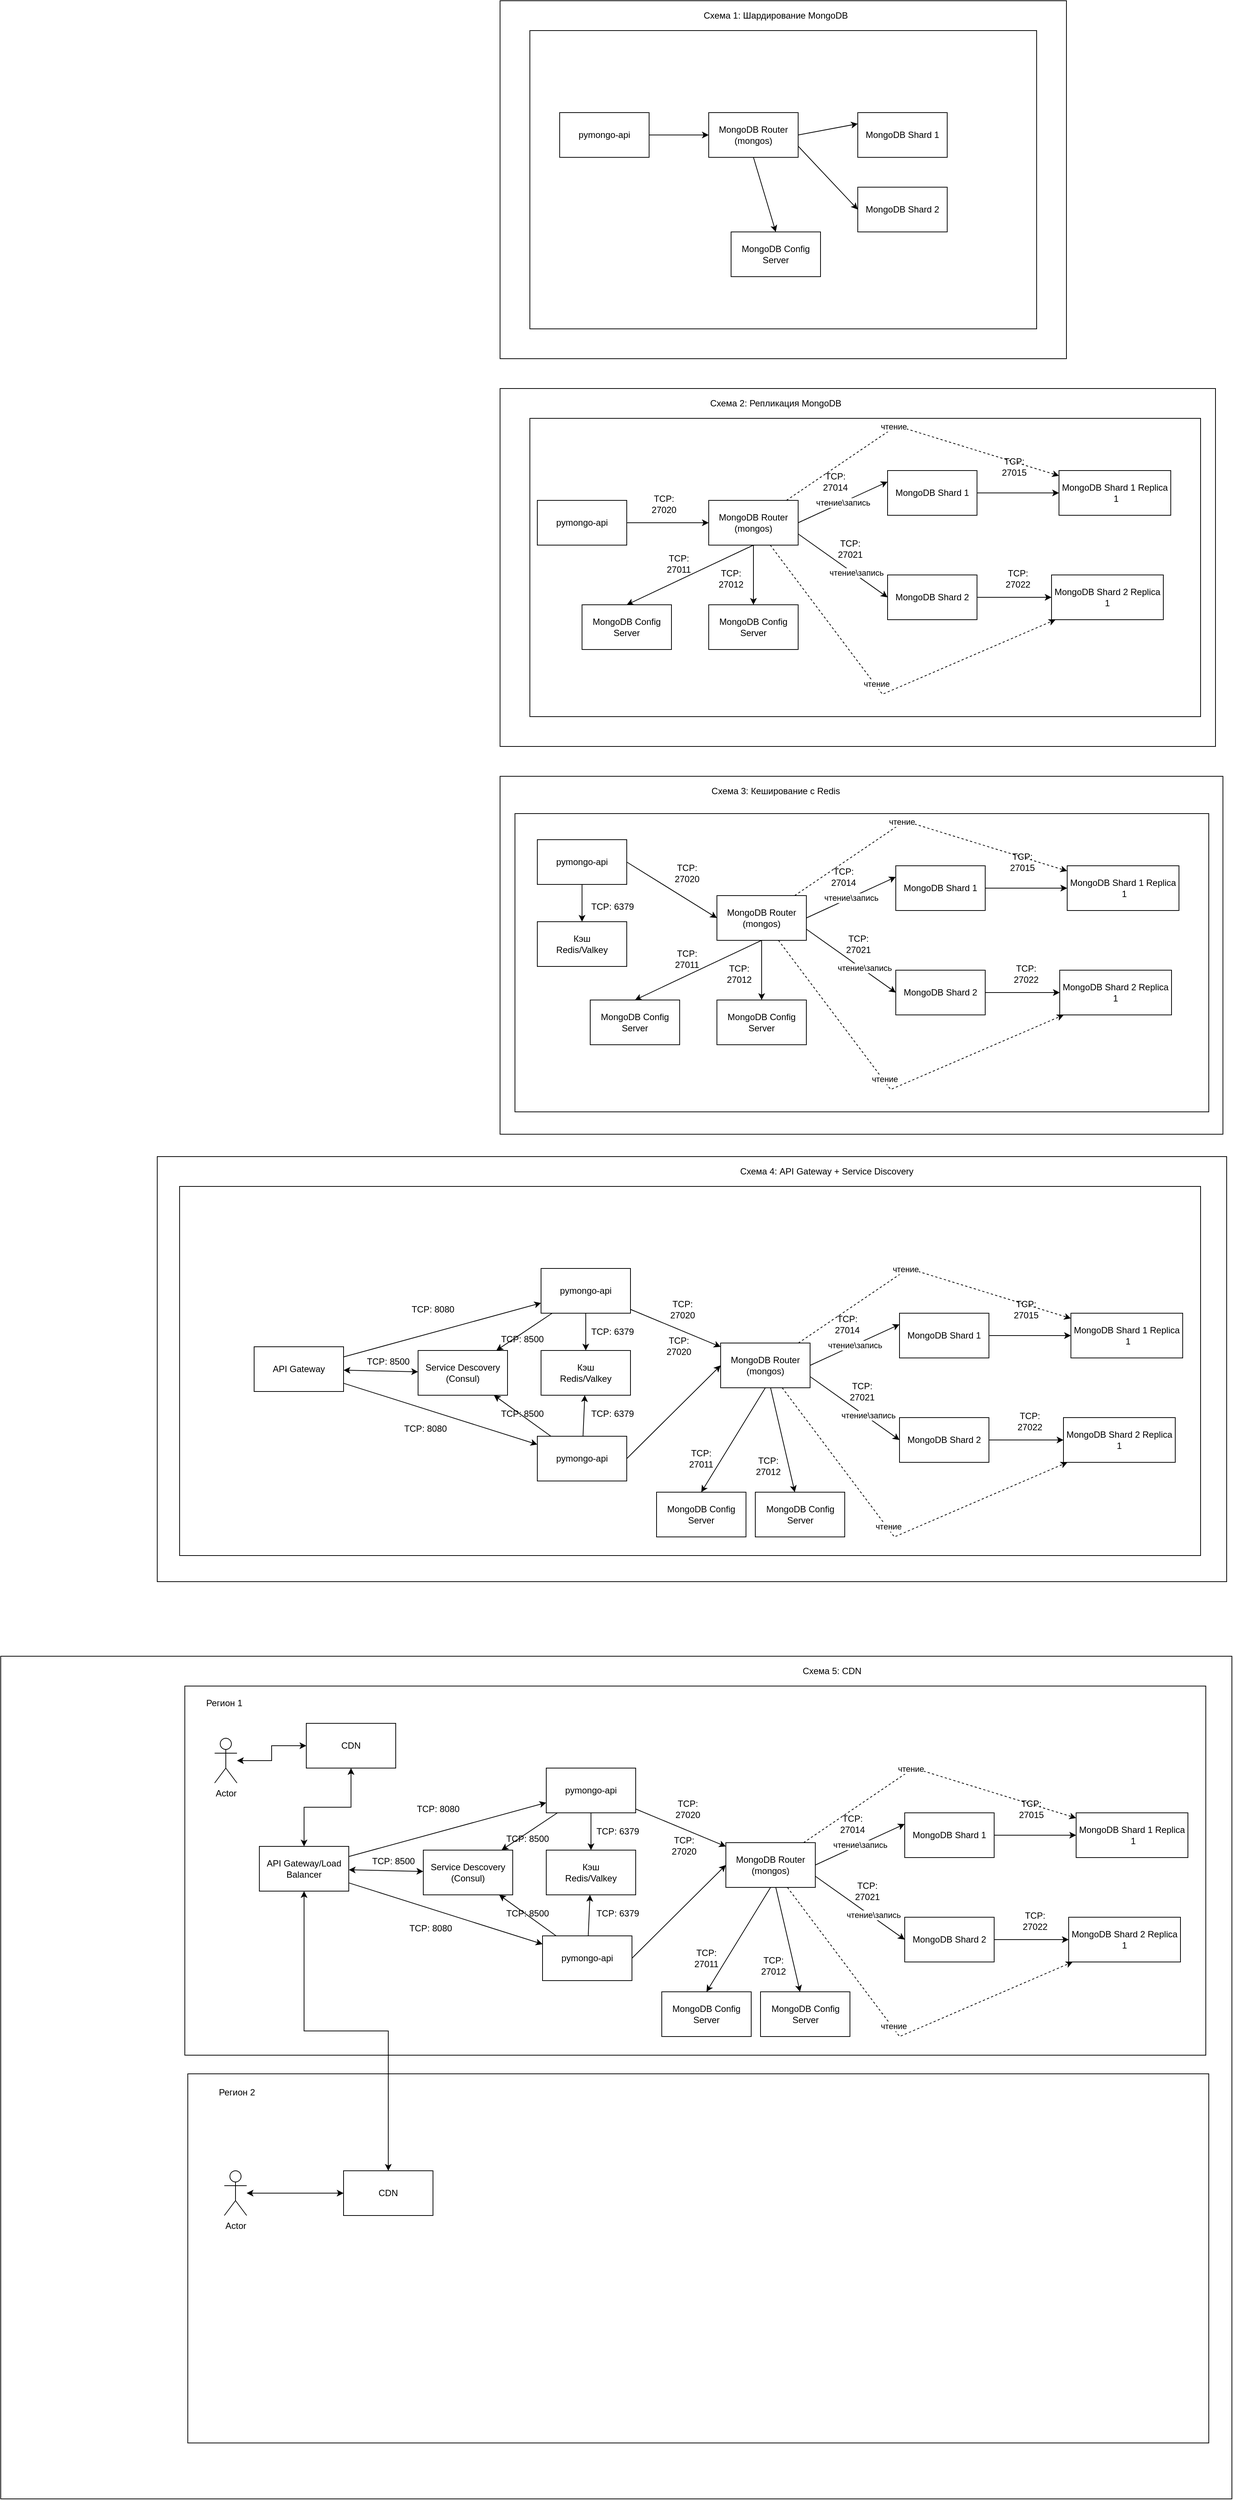 <mxfile version="20.8.16" type="device"><diagram name="Page-1" id="eopxQ6WtnvMm0Q5TDL3F"><mxGraphModel dx="2387" dy="1008" grid="1" gridSize="10" guides="1" tooltips="1" connect="1" arrows="1" fold="1" page="1" pageScale="1" pageWidth="827" pageHeight="1169" math="0" shadow="0"><root><mxCell id="0"/><mxCell id="1" parent="0"/><mxCell id="-lrgVmmb4-I1pzpxA0MB-1" value="MongoDB" style="shape=cylinder3;whiteSpace=wrap;html=1;boundedLbl=1;backgroundOutline=1;size=15;" parent="1" vertex="1"><mxGeometry x="560" y="280" width="60" height="80" as="geometry"/></mxCell><mxCell id="-lrgVmmb4-I1pzpxA0MB-2" value="pymongo-api" style="rounded=1;whiteSpace=wrap;html=1;" parent="1" vertex="1"><mxGeometry x="360" y="290" width="120" height="60" as="geometry"/></mxCell><mxCell id="-lrgVmmb4-I1pzpxA0MB-3" style="edgeStyle=orthogonalEdgeStyle;rounded=0;orthogonalLoop=1;jettySize=auto;html=1;exitX=1;exitY=0.5;exitDx=0;exitDy=0;entryX=0;entryY=0.5;entryDx=0;entryDy=0;entryPerimeter=0;" parent="1" source="-lrgVmmb4-I1pzpxA0MB-2" target="-lrgVmmb4-I1pzpxA0MB-1" edge="1"><mxGeometry relative="1" as="geometry"/></mxCell><mxCell id="rQ83EP15ftBHEfiUKbhv-1" value="" style="rounded=0;whiteSpace=wrap;html=1;" parent="1" vertex="1"><mxGeometry x="40" y="40" width="760" height="480" as="geometry"/></mxCell><mxCell id="rQ83EP15ftBHEfiUKbhv-2" value="" style="rounded=0;whiteSpace=wrap;html=1;" parent="1" vertex="1"><mxGeometry x="80" y="80" width="680" height="400" as="geometry"/></mxCell><mxCell id="rQ83EP15ftBHEfiUKbhv-3" value="pymongo-api" style="rounded=0;whiteSpace=wrap;html=1;" parent="1" vertex="1"><mxGeometry x="120" y="190" width="120" height="60" as="geometry"/></mxCell><mxCell id="rQ83EP15ftBHEfiUKbhv-4" value="MongoDB Config Server" style="rounded=0;whiteSpace=wrap;html=1;" parent="1" vertex="1"><mxGeometry x="350" y="350" width="120" height="60" as="geometry"/></mxCell><mxCell id="rQ83EP15ftBHEfiUKbhv-5" value="MongoDB Router (mongos)" style="rounded=0;whiteSpace=wrap;html=1;" parent="1" vertex="1"><mxGeometry x="320" y="190" width="120" height="60" as="geometry"/></mxCell><mxCell id="rQ83EP15ftBHEfiUKbhv-6" value="MongoDB Shard 1" style="rounded=0;whiteSpace=wrap;html=1;" parent="1" vertex="1"><mxGeometry x="520" y="190" width="120" height="60" as="geometry"/></mxCell><mxCell id="rQ83EP15ftBHEfiUKbhv-7" value="MongoDB Shard 2" style="rounded=0;whiteSpace=wrap;html=1;" parent="1" vertex="1"><mxGeometry x="520" y="290" width="120" height="60" as="geometry"/></mxCell><mxCell id="rQ83EP15ftBHEfiUKbhv-8" value="" style="endArrow=classic;html=1;exitX=1;exitY=0.5;entryX=0;entryY=0.5;" parent="1" source="rQ83EP15ftBHEfiUKbhv-3" target="rQ83EP15ftBHEfiUKbhv-5" edge="1"><mxGeometry width="50" height="50" relative="1" as="geometry"><mxPoint x="270" y="270" as="sourcePoint"/><mxPoint x="320" y="220" as="targetPoint"/></mxGeometry></mxCell><mxCell id="rQ83EP15ftBHEfiUKbhv-9" value="" style="endArrow=classic;html=1;exitX=1;exitY=0.5;entryX=0;entryY=0.25;" parent="1" source="rQ83EP15ftBHEfiUKbhv-5" target="rQ83EP15ftBHEfiUKbhv-6" edge="1"><mxGeometry width="50" height="50" relative="1" as="geometry"><mxPoint x="460" y="290" as="sourcePoint"/><mxPoint x="510" y="240" as="targetPoint"/></mxGeometry></mxCell><mxCell id="rQ83EP15ftBHEfiUKbhv-10" value="" style="endArrow=classic;html=1;exitX=1;exitY=0.75;entryX=0;entryY=0.5;" parent="1" source="rQ83EP15ftBHEfiUKbhv-5" target="rQ83EP15ftBHEfiUKbhv-7" edge="1"><mxGeometry width="50" height="50" relative="1" as="geometry"><mxPoint x="460" y="350" as="sourcePoint"/><mxPoint x="510" y="300" as="targetPoint"/></mxGeometry></mxCell><mxCell id="rQ83EP15ftBHEfiUKbhv-11" value="" style="endArrow=classic;html=1;exitX=0.5;exitY=1;entryX=0.5;entryY=0;" parent="1" source="rQ83EP15ftBHEfiUKbhv-5" target="rQ83EP15ftBHEfiUKbhv-4" edge="1"><mxGeometry width="50" height="50" relative="1" as="geometry"><mxPoint x="390" y="300" as="sourcePoint"/><mxPoint x="440" y="250" as="targetPoint"/></mxGeometry></mxCell><mxCell id="rQ83EP15ftBHEfiUKbhv-12" value="Схема 1: Шардирование MongoDB" style="text;html=1;strokeColor=none;fillColor=none;align=center;verticalAlign=middle;whiteSpace=wrap;rounded=0;" parent="1" vertex="1"><mxGeometry x="310" y="50" width="200" height="20" as="geometry"/></mxCell><mxCell id="rQ83EP15ftBHEfiUKbhv-13" value="" style="rounded=0;whiteSpace=wrap;html=1;" parent="1" vertex="1"><mxGeometry x="40" y="560" width="960" height="480" as="geometry"/></mxCell><mxCell id="rQ83EP15ftBHEfiUKbhv-14" value="" style="rounded=0;whiteSpace=wrap;html=1;" parent="1" vertex="1"><mxGeometry x="80" y="600" width="900" height="400" as="geometry"/></mxCell><mxCell id="rQ83EP15ftBHEfiUKbhv-15" value="pymongo-api" style="rounded=0;whiteSpace=wrap;html=1;" parent="1" vertex="1"><mxGeometry x="90" y="710" width="120" height="60" as="geometry"/></mxCell><mxCell id="rQ83EP15ftBHEfiUKbhv-16" value="MongoDB Config Server" style="rounded=0;whiteSpace=wrap;html=1;" parent="1" vertex="1"><mxGeometry x="150" y="850" width="120" height="60" as="geometry"/></mxCell><mxCell id="oOyWhAdwryz4q3sWGE2g-51" style="edgeStyle=none;rounded=0;orthogonalLoop=1;jettySize=auto;html=1;" parent="1" source="rQ83EP15ftBHEfiUKbhv-17" target="oOyWhAdwryz4q3sWGE2g-50" edge="1"><mxGeometry relative="1" as="geometry"/></mxCell><mxCell id="rQ83EP15ftBHEfiUKbhv-17" value="MongoDB Router (mongos)" style="rounded=0;whiteSpace=wrap;html=1;" parent="1" vertex="1"><mxGeometry x="320" y="710" width="120" height="60" as="geometry"/></mxCell><mxCell id="oOyWhAdwryz4q3sWGE2g-1" style="rounded=0;orthogonalLoop=1;jettySize=auto;html=1;" parent="1" source="rQ83EP15ftBHEfiUKbhv-18" target="rQ83EP15ftBHEfiUKbhv-24" edge="1"><mxGeometry relative="1" as="geometry"/></mxCell><mxCell id="rQ83EP15ftBHEfiUKbhv-18" value="MongoDB Shard 1" style="rounded=0;whiteSpace=wrap;html=1;" parent="1" vertex="1"><mxGeometry x="560" y="670" width="120" height="60" as="geometry"/></mxCell><mxCell id="oOyWhAdwryz4q3sWGE2g-8" style="edgeStyle=none;rounded=0;orthogonalLoop=1;jettySize=auto;html=1;" parent="1" source="rQ83EP15ftBHEfiUKbhv-19" target="rQ83EP15ftBHEfiUKbhv-26" edge="1"><mxGeometry relative="1" as="geometry"/></mxCell><mxCell id="rQ83EP15ftBHEfiUKbhv-19" value="MongoDB Shard 2" style="rounded=0;whiteSpace=wrap;html=1;" parent="1" vertex="1"><mxGeometry x="560" y="810" width="120" height="60" as="geometry"/></mxCell><mxCell id="rQ83EP15ftBHEfiUKbhv-20" value="" style="endArrow=classic;html=1;exitX=1;exitY=0.5;entryX=0;entryY=0.5;" parent="1" source="rQ83EP15ftBHEfiUKbhv-15" target="rQ83EP15ftBHEfiUKbhv-17" edge="1"><mxGeometry width="50" height="50" relative="1" as="geometry"><mxPoint x="270" y="790" as="sourcePoint"/><mxPoint x="320" y="740" as="targetPoint"/></mxGeometry></mxCell><mxCell id="rQ83EP15ftBHEfiUKbhv-21" value="чтение\запись" style="endArrow=classic;html=1;exitX=1;exitY=0.5;entryX=0;entryY=0.25;" parent="1" source="rQ83EP15ftBHEfiUKbhv-17" target="rQ83EP15ftBHEfiUKbhv-18" edge="1"><mxGeometry width="50" height="50" relative="1" as="geometry"><mxPoint x="460" y="810" as="sourcePoint"/><mxPoint x="510" y="760" as="targetPoint"/></mxGeometry></mxCell><mxCell id="rQ83EP15ftBHEfiUKbhv-22" value="" style="endArrow=classic;html=1;exitX=1;exitY=0.75;entryX=0;entryY=0.5;" parent="1" source="rQ83EP15ftBHEfiUKbhv-17" target="rQ83EP15ftBHEfiUKbhv-19" edge="1"><mxGeometry width="50" height="50" relative="1" as="geometry"><mxPoint x="460" y="870" as="sourcePoint"/><mxPoint x="510" y="820" as="targetPoint"/><Array as="points"/></mxGeometry></mxCell><mxCell id="oOyWhAdwryz4q3sWGE2g-49" value="чтение\запись" style="edgeLabel;html=1;align=center;verticalAlign=middle;resizable=0;points=[];" parent="rQ83EP15ftBHEfiUKbhv-22" vertex="1" connectable="0"><mxGeometry x="0.266" y="3" relative="1" as="geometry"><mxPoint as="offset"/></mxGeometry></mxCell><mxCell id="rQ83EP15ftBHEfiUKbhv-23" value="" style="endArrow=classic;html=1;exitX=0.5;exitY=1;entryX=0.5;entryY=0;" parent="1" source="rQ83EP15ftBHEfiUKbhv-17" target="rQ83EP15ftBHEfiUKbhv-16" edge="1"><mxGeometry width="50" height="50" relative="1" as="geometry"><mxPoint x="390" y="820" as="sourcePoint"/><mxPoint x="440" y="770" as="targetPoint"/></mxGeometry></mxCell><mxCell id="rQ83EP15ftBHEfiUKbhv-24" value="MongoDB Shard 1 Replica &amp;nbsp;1" style="rounded=0;whiteSpace=wrap;html=1;" parent="1" vertex="1"><mxGeometry x="790" y="670" width="150" height="60" as="geometry"/></mxCell><mxCell id="rQ83EP15ftBHEfiUKbhv-26" value="MongoDB Shard 2 Replica 1" style="rounded=0;whiteSpace=wrap;html=1;" parent="1" vertex="1"><mxGeometry x="780" y="810" width="150" height="60" as="geometry"/></mxCell><mxCell id="rQ83EP15ftBHEfiUKbhv-28" value="Схема 2: Репликация MongoDB" style="text;html=1;strokeColor=none;fillColor=none;align=center;verticalAlign=middle;whiteSpace=wrap;rounded=0;" parent="1" vertex="1"><mxGeometry x="310" y="570" width="200" height="20" as="geometry"/></mxCell><mxCell id="rQ83EP15ftBHEfiUKbhv-29" value="" style="rounded=0;whiteSpace=wrap;html=1;" parent="1" vertex="1"><mxGeometry x="40" y="1080" width="970" height="480" as="geometry"/></mxCell><mxCell id="rQ83EP15ftBHEfiUKbhv-44" value="Схема 3: Кеширование с Redis" style="text;html=1;strokeColor=none;fillColor=none;align=center;verticalAlign=middle;whiteSpace=wrap;rounded=0;" parent="1" vertex="1"><mxGeometry x="310" y="1090" width="200" height="20" as="geometry"/></mxCell><mxCell id="oOyWhAdwryz4q3sWGE2g-2" value="TCP: 27020" style="text;html=1;strokeColor=none;fillColor=none;align=center;verticalAlign=middle;whiteSpace=wrap;rounded=0;" parent="1" vertex="1"><mxGeometry x="230" y="700" width="60" height="30" as="geometry"/></mxCell><mxCell id="oOyWhAdwryz4q3sWGE2g-3" value="TCP: 27011" style="text;html=1;strokeColor=none;fillColor=none;align=center;verticalAlign=middle;whiteSpace=wrap;rounded=0;" parent="1" vertex="1"><mxGeometry x="250" y="780" width="60" height="30" as="geometry"/></mxCell><mxCell id="oOyWhAdwryz4q3sWGE2g-4" value="TCP: 27014" style="text;html=1;strokeColor=none;fillColor=none;align=center;verticalAlign=middle;whiteSpace=wrap;rounded=0;" parent="1" vertex="1"><mxGeometry x="460" y="670" width="60" height="30" as="geometry"/></mxCell><mxCell id="oOyWhAdwryz4q3sWGE2g-5" value="TCP: 27015" style="text;html=1;strokeColor=none;fillColor=none;align=center;verticalAlign=middle;whiteSpace=wrap;rounded=0;" parent="1" vertex="1"><mxGeometry x="700" y="650" width="60" height="30" as="geometry"/></mxCell><mxCell id="oOyWhAdwryz4q3sWGE2g-6" value="TCP: 27021" style="text;html=1;strokeColor=none;fillColor=none;align=center;verticalAlign=middle;whiteSpace=wrap;rounded=0;" parent="1" vertex="1"><mxGeometry x="480" y="760" width="60" height="30" as="geometry"/></mxCell><mxCell id="oOyWhAdwryz4q3sWGE2g-9" value="TCP: 27022" style="text;html=1;strokeColor=none;fillColor=none;align=center;verticalAlign=middle;whiteSpace=wrap;rounded=0;" parent="1" vertex="1"><mxGeometry x="705" y="800" width="60" height="30" as="geometry"/></mxCell><mxCell id="oOyWhAdwryz4q3sWGE2g-44" style="edgeStyle=none;rounded=0;orthogonalLoop=1;jettySize=auto;html=1;dashed=1;" parent="1" source="rQ83EP15ftBHEfiUKbhv-17" target="rQ83EP15ftBHEfiUKbhv-24" edge="1"><mxGeometry relative="1" as="geometry"><mxPoint x="395.64" y="705.0" as="sourcePoint"/><mxPoint x="764.367" y="665.0" as="targetPoint"/><Array as="points"><mxPoint x="572" y="610"/></Array></mxGeometry></mxCell><mxCell id="oOyWhAdwryz4q3sWGE2g-45" value="чтение" style="edgeLabel;html=1;align=center;verticalAlign=middle;resizable=0;points=[];" parent="oOyWhAdwryz4q3sWGE2g-44" vertex="1" connectable="0"><mxGeometry x="-0.144" y="2" relative="1" as="geometry"><mxPoint as="offset"/></mxGeometry></mxCell><mxCell id="oOyWhAdwryz4q3sWGE2g-46" style="edgeStyle=none;rounded=0;orthogonalLoop=1;jettySize=auto;html=1;dashed=1;" parent="1" source="rQ83EP15ftBHEfiUKbhv-17" target="rQ83EP15ftBHEfiUKbhv-26" edge="1"><mxGeometry relative="1" as="geometry"><mxPoint x="414.0" y="770.0" as="sourcePoint"/><mxPoint x="795.438" y="870" as="targetPoint"/><Array as="points"><mxPoint x="553.13" y="970"/></Array></mxGeometry></mxCell><mxCell id="oOyWhAdwryz4q3sWGE2g-47" value="чтение" style="edgeLabel;html=1;align=center;verticalAlign=middle;resizable=0;points=[];" parent="oOyWhAdwryz4q3sWGE2g-46" vertex="1" connectable="0"><mxGeometry x="-0.068" y="2" relative="1" as="geometry"><mxPoint as="offset"/></mxGeometry></mxCell><mxCell id="oOyWhAdwryz4q3sWGE2g-50" value="MongoDB Config Server" style="rounded=0;whiteSpace=wrap;html=1;" parent="1" vertex="1"><mxGeometry x="320" y="850" width="120" height="60" as="geometry"/></mxCell><mxCell id="oOyWhAdwryz4q3sWGE2g-52" value="TCP: 27012" style="text;html=1;strokeColor=none;fillColor=none;align=center;verticalAlign=middle;whiteSpace=wrap;rounded=0;" parent="1" vertex="1"><mxGeometry x="320" y="800" width="60" height="30" as="geometry"/></mxCell><mxCell id="oOyWhAdwryz4q3sWGE2g-53" value="" style="rounded=0;whiteSpace=wrap;html=1;" parent="1" vertex="1"><mxGeometry x="60" y="1130" width="931" height="400" as="geometry"/></mxCell><mxCell id="oOyWhAdwryz4q3sWGE2g-82" style="edgeStyle=none;rounded=0;orthogonalLoop=1;jettySize=auto;html=1;" parent="1" source="oOyWhAdwryz4q3sWGE2g-54" target="oOyWhAdwryz4q3sWGE2g-81" edge="1"><mxGeometry relative="1" as="geometry"/></mxCell><mxCell id="oOyWhAdwryz4q3sWGE2g-54" value="pymongo-api" style="rounded=0;whiteSpace=wrap;html=1;" parent="1" vertex="1"><mxGeometry x="90" y="1165" width="120" height="60" as="geometry"/></mxCell><mxCell id="oOyWhAdwryz4q3sWGE2g-55" value="MongoDB Config Server" style="rounded=0;whiteSpace=wrap;html=1;" parent="1" vertex="1"><mxGeometry x="161" y="1380" width="120" height="60" as="geometry"/></mxCell><mxCell id="oOyWhAdwryz4q3sWGE2g-56" style="edgeStyle=none;rounded=0;orthogonalLoop=1;jettySize=auto;html=1;" parent="1" source="oOyWhAdwryz4q3sWGE2g-57" target="oOyWhAdwryz4q3sWGE2g-79" edge="1"><mxGeometry relative="1" as="geometry"/></mxCell><mxCell id="oOyWhAdwryz4q3sWGE2g-57" value="MongoDB Router (mongos)" style="rounded=0;whiteSpace=wrap;html=1;" parent="1" vertex="1"><mxGeometry x="331" y="1240" width="120" height="60" as="geometry"/></mxCell><mxCell id="oOyWhAdwryz4q3sWGE2g-58" style="rounded=0;orthogonalLoop=1;jettySize=auto;html=1;" parent="1" source="oOyWhAdwryz4q3sWGE2g-59" target="oOyWhAdwryz4q3sWGE2g-67" edge="1"><mxGeometry relative="1" as="geometry"/></mxCell><mxCell id="oOyWhAdwryz4q3sWGE2g-59" value="MongoDB Shard 1" style="rounded=0;whiteSpace=wrap;html=1;" parent="1" vertex="1"><mxGeometry x="571" y="1200" width="120" height="60" as="geometry"/></mxCell><mxCell id="oOyWhAdwryz4q3sWGE2g-60" style="edgeStyle=none;rounded=0;orthogonalLoop=1;jettySize=auto;html=1;" parent="1" source="oOyWhAdwryz4q3sWGE2g-61" target="oOyWhAdwryz4q3sWGE2g-68" edge="1"><mxGeometry relative="1" as="geometry"/></mxCell><mxCell id="oOyWhAdwryz4q3sWGE2g-61" value="MongoDB Shard 2" style="rounded=0;whiteSpace=wrap;html=1;" parent="1" vertex="1"><mxGeometry x="571" y="1340" width="120" height="60" as="geometry"/></mxCell><mxCell id="oOyWhAdwryz4q3sWGE2g-62" value="" style="endArrow=classic;html=1;exitX=1;exitY=0.5;entryX=0;entryY=0.5;" parent="1" source="oOyWhAdwryz4q3sWGE2g-54" target="oOyWhAdwryz4q3sWGE2g-57" edge="1"><mxGeometry width="50" height="50" relative="1" as="geometry"><mxPoint x="281" y="1320" as="sourcePoint"/><mxPoint x="331" y="1270" as="targetPoint"/></mxGeometry></mxCell><mxCell id="oOyWhAdwryz4q3sWGE2g-63" value="чтение\запись" style="endArrow=classic;html=1;exitX=1;exitY=0.5;entryX=0;entryY=0.25;" parent="1" source="oOyWhAdwryz4q3sWGE2g-57" target="oOyWhAdwryz4q3sWGE2g-59" edge="1"><mxGeometry width="50" height="50" relative="1" as="geometry"><mxPoint x="471" y="1340" as="sourcePoint"/><mxPoint x="521" y="1290" as="targetPoint"/></mxGeometry></mxCell><mxCell id="oOyWhAdwryz4q3sWGE2g-64" value="" style="endArrow=classic;html=1;exitX=1;exitY=0.75;entryX=0;entryY=0.5;" parent="1" source="oOyWhAdwryz4q3sWGE2g-57" target="oOyWhAdwryz4q3sWGE2g-61" edge="1"><mxGeometry width="50" height="50" relative="1" as="geometry"><mxPoint x="471" y="1400" as="sourcePoint"/><mxPoint x="521" y="1350" as="targetPoint"/><Array as="points"/></mxGeometry></mxCell><mxCell id="oOyWhAdwryz4q3sWGE2g-65" value="чтение\запись" style="edgeLabel;html=1;align=center;verticalAlign=middle;resizable=0;points=[];" parent="oOyWhAdwryz4q3sWGE2g-64" vertex="1" connectable="0"><mxGeometry x="0.266" y="3" relative="1" as="geometry"><mxPoint as="offset"/></mxGeometry></mxCell><mxCell id="oOyWhAdwryz4q3sWGE2g-66" value="" style="endArrow=classic;html=1;exitX=0.5;exitY=1;entryX=0.5;entryY=0;" parent="1" source="oOyWhAdwryz4q3sWGE2g-57" target="oOyWhAdwryz4q3sWGE2g-55" edge="1"><mxGeometry width="50" height="50" relative="1" as="geometry"><mxPoint x="401" y="1350" as="sourcePoint"/><mxPoint x="451" y="1300" as="targetPoint"/></mxGeometry></mxCell><mxCell id="oOyWhAdwryz4q3sWGE2g-67" value="MongoDB Shard 1 Replica &amp;nbsp;1" style="rounded=0;whiteSpace=wrap;html=1;" parent="1" vertex="1"><mxGeometry x="801" y="1200" width="150" height="60" as="geometry"/></mxCell><mxCell id="oOyWhAdwryz4q3sWGE2g-68" value="MongoDB Shard 2 Replica 1" style="rounded=0;whiteSpace=wrap;html=1;" parent="1" vertex="1"><mxGeometry x="791" y="1340" width="150" height="60" as="geometry"/></mxCell><mxCell id="oOyWhAdwryz4q3sWGE2g-69" value="TCP: 27020" style="text;html=1;strokeColor=none;fillColor=none;align=center;verticalAlign=middle;whiteSpace=wrap;rounded=0;" parent="1" vertex="1"><mxGeometry x="261" y="1195" width="60" height="30" as="geometry"/></mxCell><mxCell id="oOyWhAdwryz4q3sWGE2g-70" value="TCP: 27011" style="text;html=1;strokeColor=none;fillColor=none;align=center;verticalAlign=middle;whiteSpace=wrap;rounded=0;" parent="1" vertex="1"><mxGeometry x="261" y="1310" width="60" height="30" as="geometry"/></mxCell><mxCell id="oOyWhAdwryz4q3sWGE2g-71" value="TCP: 27014" style="text;html=1;strokeColor=none;fillColor=none;align=center;verticalAlign=middle;whiteSpace=wrap;rounded=0;" parent="1" vertex="1"><mxGeometry x="471" y="1200" width="60" height="30" as="geometry"/></mxCell><mxCell id="oOyWhAdwryz4q3sWGE2g-72" value="TCP: 27015" style="text;html=1;strokeColor=none;fillColor=none;align=center;verticalAlign=middle;whiteSpace=wrap;rounded=0;" parent="1" vertex="1"><mxGeometry x="711" y="1180" width="60" height="30" as="geometry"/></mxCell><mxCell id="oOyWhAdwryz4q3sWGE2g-73" value="TCP: 27021" style="text;html=1;strokeColor=none;fillColor=none;align=center;verticalAlign=middle;whiteSpace=wrap;rounded=0;" parent="1" vertex="1"><mxGeometry x="491" y="1290" width="60" height="30" as="geometry"/></mxCell><mxCell id="oOyWhAdwryz4q3sWGE2g-74" value="TCP: 27022" style="text;html=1;strokeColor=none;fillColor=none;align=center;verticalAlign=middle;whiteSpace=wrap;rounded=0;" parent="1" vertex="1"><mxGeometry x="716" y="1330" width="60" height="30" as="geometry"/></mxCell><mxCell id="oOyWhAdwryz4q3sWGE2g-75" style="edgeStyle=none;rounded=0;orthogonalLoop=1;jettySize=auto;html=1;dashed=1;" parent="1" source="oOyWhAdwryz4q3sWGE2g-57" target="oOyWhAdwryz4q3sWGE2g-67" edge="1"><mxGeometry relative="1" as="geometry"><mxPoint x="406.64" y="1235.0" as="sourcePoint"/><mxPoint x="775.367" y="1195.0" as="targetPoint"/><Array as="points"><mxPoint x="583" y="1140"/></Array></mxGeometry></mxCell><mxCell id="oOyWhAdwryz4q3sWGE2g-76" value="чтение" style="edgeLabel;html=1;align=center;verticalAlign=middle;resizable=0;points=[];" parent="oOyWhAdwryz4q3sWGE2g-75" vertex="1" connectable="0"><mxGeometry x="-0.144" y="2" relative="1" as="geometry"><mxPoint as="offset"/></mxGeometry></mxCell><mxCell id="oOyWhAdwryz4q3sWGE2g-77" style="edgeStyle=none;rounded=0;orthogonalLoop=1;jettySize=auto;html=1;dashed=1;" parent="1" source="oOyWhAdwryz4q3sWGE2g-57" target="oOyWhAdwryz4q3sWGE2g-68" edge="1"><mxGeometry relative="1" as="geometry"><mxPoint x="425.0" y="1300.0" as="sourcePoint"/><mxPoint x="806.438" y="1400" as="targetPoint"/><Array as="points"><mxPoint x="564.13" y="1500"/></Array></mxGeometry></mxCell><mxCell id="oOyWhAdwryz4q3sWGE2g-78" value="чтение" style="edgeLabel;html=1;align=center;verticalAlign=middle;resizable=0;points=[];" parent="oOyWhAdwryz4q3sWGE2g-77" vertex="1" connectable="0"><mxGeometry x="-0.068" y="2" relative="1" as="geometry"><mxPoint as="offset"/></mxGeometry></mxCell><mxCell id="oOyWhAdwryz4q3sWGE2g-79" value="MongoDB Config Server" style="rounded=0;whiteSpace=wrap;html=1;" parent="1" vertex="1"><mxGeometry x="331" y="1380" width="120" height="60" as="geometry"/></mxCell><mxCell id="oOyWhAdwryz4q3sWGE2g-80" value="TCP: 27012" style="text;html=1;strokeColor=none;fillColor=none;align=center;verticalAlign=middle;whiteSpace=wrap;rounded=0;" parent="1" vertex="1"><mxGeometry x="331" y="1330" width="60" height="30" as="geometry"/></mxCell><mxCell id="oOyWhAdwryz4q3sWGE2g-81" value="Кэш&lt;br&gt;Redis/Valkey" style="rounded=0;whiteSpace=wrap;html=1;" parent="1" vertex="1"><mxGeometry x="90" y="1275" width="120" height="60" as="geometry"/></mxCell><mxCell id="oOyWhAdwryz4q3sWGE2g-83" value="TCP: 6379" style="text;html=1;strokeColor=none;fillColor=none;align=center;verticalAlign=middle;whiteSpace=wrap;rounded=0;" parent="1" vertex="1"><mxGeometry x="161" y="1240" width="60" height="30" as="geometry"/></mxCell><mxCell id="oOyWhAdwryz4q3sWGE2g-84" value="" style="rounded=0;whiteSpace=wrap;html=1;" parent="1" vertex="1"><mxGeometry x="-420" y="1590" width="1435" height="570" as="geometry"/></mxCell><mxCell id="oOyWhAdwryz4q3sWGE2g-85" value="Схема 4: API Gateway + Service Discovery" style="text;html=1;strokeColor=none;fillColor=none;align=center;verticalAlign=middle;whiteSpace=wrap;rounded=0;" parent="1" vertex="1"><mxGeometry x="336" y="1600" width="285" height="20" as="geometry"/></mxCell><mxCell id="oOyWhAdwryz4q3sWGE2g-86" value="" style="rounded=0;whiteSpace=wrap;html=1;" parent="1" vertex="1"><mxGeometry x="-390" y="1630" width="1370" height="495" as="geometry"/></mxCell><mxCell id="oOyWhAdwryz4q3sWGE2g-125" style="edgeStyle=none;rounded=0;orthogonalLoop=1;jettySize=auto;html=1;" parent="1" source="oOyWhAdwryz4q3sWGE2g-88" target="oOyWhAdwryz4q3sWGE2g-122" edge="1"><mxGeometry relative="1" as="geometry"/></mxCell><mxCell id="oOyWhAdwryz4q3sWGE2g-134" style="edgeStyle=none;rounded=0;orthogonalLoop=1;jettySize=auto;html=1;" parent="1" source="oOyWhAdwryz4q3sWGE2g-88" target="oOyWhAdwryz4q3sWGE2g-131" edge="1"><mxGeometry relative="1" as="geometry"/></mxCell><mxCell id="oOyWhAdwryz4q3sWGE2g-88" value="pymongo-api" style="rounded=0;whiteSpace=wrap;html=1;" parent="1" vertex="1"><mxGeometry x="90" y="1965" width="120" height="60" as="geometry"/></mxCell><mxCell id="oOyWhAdwryz4q3sWGE2g-89" value="MongoDB Config Server" style="rounded=0;whiteSpace=wrap;html=1;" parent="1" vertex="1"><mxGeometry x="250" y="2040" width="120" height="60" as="geometry"/></mxCell><mxCell id="oOyWhAdwryz4q3sWGE2g-90" style="edgeStyle=none;rounded=0;orthogonalLoop=1;jettySize=auto;html=1;" parent="1" source="oOyWhAdwryz4q3sWGE2g-91" target="oOyWhAdwryz4q3sWGE2g-113" edge="1"><mxGeometry relative="1" as="geometry"/></mxCell><mxCell id="oOyWhAdwryz4q3sWGE2g-91" value="MongoDB Router (mongos)" style="rounded=0;whiteSpace=wrap;html=1;" parent="1" vertex="1"><mxGeometry x="336" y="1840" width="120" height="60" as="geometry"/></mxCell><mxCell id="oOyWhAdwryz4q3sWGE2g-92" style="rounded=0;orthogonalLoop=1;jettySize=auto;html=1;" parent="1" source="oOyWhAdwryz4q3sWGE2g-93" target="oOyWhAdwryz4q3sWGE2g-101" edge="1"><mxGeometry relative="1" as="geometry"/></mxCell><mxCell id="oOyWhAdwryz4q3sWGE2g-93" value="MongoDB Shard 1" style="rounded=0;whiteSpace=wrap;html=1;" parent="1" vertex="1"><mxGeometry x="576" y="1800" width="120" height="60" as="geometry"/></mxCell><mxCell id="oOyWhAdwryz4q3sWGE2g-94" style="edgeStyle=none;rounded=0;orthogonalLoop=1;jettySize=auto;html=1;" parent="1" source="oOyWhAdwryz4q3sWGE2g-95" target="oOyWhAdwryz4q3sWGE2g-102" edge="1"><mxGeometry relative="1" as="geometry"/></mxCell><mxCell id="oOyWhAdwryz4q3sWGE2g-95" value="MongoDB Shard 2" style="rounded=0;whiteSpace=wrap;html=1;" parent="1" vertex="1"><mxGeometry x="576" y="1940" width="120" height="60" as="geometry"/></mxCell><mxCell id="oOyWhAdwryz4q3sWGE2g-96" value="" style="endArrow=classic;html=1;exitX=1;exitY=0.5;entryX=0;entryY=0.5;" parent="1" source="oOyWhAdwryz4q3sWGE2g-88" target="oOyWhAdwryz4q3sWGE2g-91" edge="1"><mxGeometry width="50" height="50" relative="1" as="geometry"><mxPoint x="286" y="1920" as="sourcePoint"/><mxPoint x="336" y="1870" as="targetPoint"/></mxGeometry></mxCell><mxCell id="oOyWhAdwryz4q3sWGE2g-97" value="чтение\запись" style="endArrow=classic;html=1;exitX=1;exitY=0.5;entryX=0;entryY=0.25;" parent="1" source="oOyWhAdwryz4q3sWGE2g-91" target="oOyWhAdwryz4q3sWGE2g-93" edge="1"><mxGeometry width="50" height="50" relative="1" as="geometry"><mxPoint x="476" y="1940" as="sourcePoint"/><mxPoint x="526" y="1890" as="targetPoint"/></mxGeometry></mxCell><mxCell id="oOyWhAdwryz4q3sWGE2g-98" value="" style="endArrow=classic;html=1;exitX=1;exitY=0.75;entryX=0;entryY=0.5;" parent="1" source="oOyWhAdwryz4q3sWGE2g-91" target="oOyWhAdwryz4q3sWGE2g-95" edge="1"><mxGeometry width="50" height="50" relative="1" as="geometry"><mxPoint x="476" y="2000" as="sourcePoint"/><mxPoint x="526" y="1950" as="targetPoint"/><Array as="points"/></mxGeometry></mxCell><mxCell id="oOyWhAdwryz4q3sWGE2g-99" value="чтение\запись" style="edgeLabel;html=1;align=center;verticalAlign=middle;resizable=0;points=[];" parent="oOyWhAdwryz4q3sWGE2g-98" vertex="1" connectable="0"><mxGeometry x="0.266" y="3" relative="1" as="geometry"><mxPoint as="offset"/></mxGeometry></mxCell><mxCell id="oOyWhAdwryz4q3sWGE2g-100" value="" style="endArrow=classic;html=1;exitX=0.5;exitY=1;entryX=0.5;entryY=0;" parent="1" source="oOyWhAdwryz4q3sWGE2g-91" target="oOyWhAdwryz4q3sWGE2g-89" edge="1"><mxGeometry width="50" height="50" relative="1" as="geometry"><mxPoint x="406" y="1950" as="sourcePoint"/><mxPoint x="456" y="1900" as="targetPoint"/></mxGeometry></mxCell><mxCell id="oOyWhAdwryz4q3sWGE2g-101" value="MongoDB Shard 1 Replica &amp;nbsp;1" style="rounded=0;whiteSpace=wrap;html=1;" parent="1" vertex="1"><mxGeometry x="806" y="1800" width="150" height="60" as="geometry"/></mxCell><mxCell id="oOyWhAdwryz4q3sWGE2g-102" value="MongoDB Shard 2 Replica 1" style="rounded=0;whiteSpace=wrap;html=1;" parent="1" vertex="1"><mxGeometry x="796" y="1940" width="150" height="60" as="geometry"/></mxCell><mxCell id="oOyWhAdwryz4q3sWGE2g-103" value="TCP: 27020" style="text;html=1;strokeColor=none;fillColor=none;align=center;verticalAlign=middle;whiteSpace=wrap;rounded=0;" parent="1" vertex="1"><mxGeometry x="250" y="1829" width="60" height="30" as="geometry"/></mxCell><mxCell id="oOyWhAdwryz4q3sWGE2g-104" value="TCP: 27011" style="text;html=1;strokeColor=none;fillColor=none;align=center;verticalAlign=middle;whiteSpace=wrap;rounded=0;" parent="1" vertex="1"><mxGeometry x="280" y="1980" width="60" height="30" as="geometry"/></mxCell><mxCell id="oOyWhAdwryz4q3sWGE2g-105" value="TCP: 27014" style="text;html=1;strokeColor=none;fillColor=none;align=center;verticalAlign=middle;whiteSpace=wrap;rounded=0;" parent="1" vertex="1"><mxGeometry x="476" y="1800" width="60" height="30" as="geometry"/></mxCell><mxCell id="oOyWhAdwryz4q3sWGE2g-106" value="TCP: 27015" style="text;html=1;strokeColor=none;fillColor=none;align=center;verticalAlign=middle;whiteSpace=wrap;rounded=0;" parent="1" vertex="1"><mxGeometry x="716" y="1780" width="60" height="30" as="geometry"/></mxCell><mxCell id="oOyWhAdwryz4q3sWGE2g-107" value="TCP: 27021" style="text;html=1;strokeColor=none;fillColor=none;align=center;verticalAlign=middle;whiteSpace=wrap;rounded=0;" parent="1" vertex="1"><mxGeometry x="496" y="1890" width="60" height="30" as="geometry"/></mxCell><mxCell id="oOyWhAdwryz4q3sWGE2g-108" value="TCP: 27022" style="text;html=1;strokeColor=none;fillColor=none;align=center;verticalAlign=middle;whiteSpace=wrap;rounded=0;" parent="1" vertex="1"><mxGeometry x="721" y="1930" width="60" height="30" as="geometry"/></mxCell><mxCell id="oOyWhAdwryz4q3sWGE2g-109" style="edgeStyle=none;rounded=0;orthogonalLoop=1;jettySize=auto;html=1;dashed=1;" parent="1" source="oOyWhAdwryz4q3sWGE2g-91" target="oOyWhAdwryz4q3sWGE2g-101" edge="1"><mxGeometry relative="1" as="geometry"><mxPoint x="411.64" y="1835.0" as="sourcePoint"/><mxPoint x="780.367" y="1795.0" as="targetPoint"/><Array as="points"><mxPoint x="588" y="1740"/></Array></mxGeometry></mxCell><mxCell id="oOyWhAdwryz4q3sWGE2g-110" value="чтение" style="edgeLabel;html=1;align=center;verticalAlign=middle;resizable=0;points=[];" parent="oOyWhAdwryz4q3sWGE2g-109" vertex="1" connectable="0"><mxGeometry x="-0.144" y="2" relative="1" as="geometry"><mxPoint as="offset"/></mxGeometry></mxCell><mxCell id="oOyWhAdwryz4q3sWGE2g-111" style="edgeStyle=none;rounded=0;orthogonalLoop=1;jettySize=auto;html=1;dashed=1;" parent="1" source="oOyWhAdwryz4q3sWGE2g-91" target="oOyWhAdwryz4q3sWGE2g-102" edge="1"><mxGeometry relative="1" as="geometry"><mxPoint x="430.0" y="1900.0" as="sourcePoint"/><mxPoint x="811.438" y="2000" as="targetPoint"/><Array as="points"><mxPoint x="569.13" y="2100"/></Array></mxGeometry></mxCell><mxCell id="oOyWhAdwryz4q3sWGE2g-112" value="чтение" style="edgeLabel;html=1;align=center;verticalAlign=middle;resizable=0;points=[];" parent="oOyWhAdwryz4q3sWGE2g-111" vertex="1" connectable="0"><mxGeometry x="-0.068" y="2" relative="1" as="geometry"><mxPoint as="offset"/></mxGeometry></mxCell><mxCell id="oOyWhAdwryz4q3sWGE2g-113" value="MongoDB Config Server" style="rounded=0;whiteSpace=wrap;html=1;" parent="1" vertex="1"><mxGeometry x="382.5" y="2040" width="120" height="60" as="geometry"/></mxCell><mxCell id="oOyWhAdwryz4q3sWGE2g-114" value="TCP: 27012" style="text;html=1;strokeColor=none;fillColor=none;align=center;verticalAlign=middle;whiteSpace=wrap;rounded=0;" parent="1" vertex="1"><mxGeometry x="370" y="1990" width="60" height="30" as="geometry"/></mxCell><mxCell id="oOyWhAdwryz4q3sWGE2g-118" style="edgeStyle=none;rounded=0;orthogonalLoop=1;jettySize=auto;html=1;" parent="1" source="oOyWhAdwryz4q3sWGE2g-117" target="oOyWhAdwryz4q3sWGE2g-88" edge="1"><mxGeometry relative="1" as="geometry"/></mxCell><mxCell id="oOyWhAdwryz4q3sWGE2g-128" style="edgeStyle=none;rounded=0;orthogonalLoop=1;jettySize=auto;html=1;" parent="1" source="oOyWhAdwryz4q3sWGE2g-117" target="oOyWhAdwryz4q3sWGE2g-119" edge="1"><mxGeometry relative="1" as="geometry"/></mxCell><mxCell id="oOyWhAdwryz4q3sWGE2g-135" style="edgeStyle=none;rounded=0;orthogonalLoop=1;jettySize=auto;html=1;startArrow=classic;startFill=1;" parent="1" source="oOyWhAdwryz4q3sWGE2g-117" target="oOyWhAdwryz4q3sWGE2g-131" edge="1"><mxGeometry relative="1" as="geometry"/></mxCell><mxCell id="oOyWhAdwryz4q3sWGE2g-117" value="API Gateway" style="rounded=0;whiteSpace=wrap;html=1;" parent="1" vertex="1"><mxGeometry x="-290" y="1845" width="120" height="60" as="geometry"/></mxCell><mxCell id="oOyWhAdwryz4q3sWGE2g-120" style="edgeStyle=none;rounded=0;orthogonalLoop=1;jettySize=auto;html=1;" parent="1" source="oOyWhAdwryz4q3sWGE2g-119" target="oOyWhAdwryz4q3sWGE2g-91" edge="1"><mxGeometry relative="1" as="geometry"/></mxCell><mxCell id="oOyWhAdwryz4q3sWGE2g-123" style="edgeStyle=none;rounded=0;orthogonalLoop=1;jettySize=auto;html=1;" parent="1" source="oOyWhAdwryz4q3sWGE2g-119" target="oOyWhAdwryz4q3sWGE2g-122" edge="1"><mxGeometry relative="1" as="geometry"/></mxCell><mxCell id="oOyWhAdwryz4q3sWGE2g-133" style="edgeStyle=none;rounded=0;orthogonalLoop=1;jettySize=auto;html=1;" parent="1" source="oOyWhAdwryz4q3sWGE2g-119" target="oOyWhAdwryz4q3sWGE2g-131" edge="1"><mxGeometry relative="1" as="geometry"/></mxCell><mxCell id="oOyWhAdwryz4q3sWGE2g-119" value="pymongo-api" style="rounded=0;whiteSpace=wrap;html=1;" parent="1" vertex="1"><mxGeometry x="95" y="1740" width="120" height="60" as="geometry"/></mxCell><mxCell id="oOyWhAdwryz4q3sWGE2g-121" value="TCP: 27020" style="text;html=1;strokeColor=none;fillColor=none;align=center;verticalAlign=middle;whiteSpace=wrap;rounded=0;" parent="1" vertex="1"><mxGeometry x="255" y="1780" width="60" height="30" as="geometry"/></mxCell><mxCell id="oOyWhAdwryz4q3sWGE2g-122" value="Кэш&lt;br&gt;Redis/Valkey" style="rounded=0;whiteSpace=wrap;html=1;" parent="1" vertex="1"><mxGeometry x="95" y="1850" width="120" height="60" as="geometry"/></mxCell><mxCell id="oOyWhAdwryz4q3sWGE2g-124" value="TCP: 6379" style="text;html=1;strokeColor=none;fillColor=none;align=center;verticalAlign=middle;whiteSpace=wrap;rounded=0;" parent="1" vertex="1"><mxGeometry x="161" y="1810" width="60" height="30" as="geometry"/></mxCell><mxCell id="oOyWhAdwryz4q3sWGE2g-126" value="TCP: 6379" style="text;html=1;strokeColor=none;fillColor=none;align=center;verticalAlign=middle;whiteSpace=wrap;rounded=0;" parent="1" vertex="1"><mxGeometry x="161" y="1920" width="60" height="30" as="geometry"/></mxCell><mxCell id="oOyWhAdwryz4q3sWGE2g-129" value="TCP: 8080" style="text;html=1;strokeColor=none;fillColor=none;align=center;verticalAlign=middle;whiteSpace=wrap;rounded=0;" parent="1" vertex="1"><mxGeometry x="-80" y="1780" width="60" height="30" as="geometry"/></mxCell><mxCell id="oOyWhAdwryz4q3sWGE2g-130" value="TCP: 8080" style="text;html=1;strokeColor=none;fillColor=none;align=center;verticalAlign=middle;whiteSpace=wrap;rounded=0;" parent="1" vertex="1"><mxGeometry x="-90" y="1940" width="60" height="30" as="geometry"/></mxCell><mxCell id="oOyWhAdwryz4q3sWGE2g-131" value="Service Descovery&lt;br&gt;(Consul)" style="rounded=0;whiteSpace=wrap;html=1;" parent="1" vertex="1"><mxGeometry x="-70" y="1850" width="120" height="60" as="geometry"/></mxCell><mxCell id="oOyWhAdwryz4q3sWGE2g-137" value="TCP: 8500" style="text;html=1;strokeColor=none;fillColor=none;align=center;verticalAlign=middle;whiteSpace=wrap;rounded=0;" parent="1" vertex="1"><mxGeometry x="-140" y="1850" width="60" height="30" as="geometry"/></mxCell><mxCell id="oOyWhAdwryz4q3sWGE2g-138" value="TCP: 8500" style="text;html=1;strokeColor=none;fillColor=none;align=center;verticalAlign=middle;whiteSpace=wrap;rounded=0;" parent="1" vertex="1"><mxGeometry x="40" y="1820" width="60" height="30" as="geometry"/></mxCell><mxCell id="oOyWhAdwryz4q3sWGE2g-139" value="TCP: 8500" style="text;html=1;strokeColor=none;fillColor=none;align=center;verticalAlign=middle;whiteSpace=wrap;rounded=0;" parent="1" vertex="1"><mxGeometry x="40" y="1920" width="60" height="30" as="geometry"/></mxCell><mxCell id="mceI4E3C281duuqenAzr-1" value="" style="rounded=0;whiteSpace=wrap;html=1;" vertex="1" parent="1"><mxGeometry x="-630" y="2260" width="1652" height="1130" as="geometry"/></mxCell><mxCell id="mceI4E3C281duuqenAzr-2" value="Схема 5: CDN" style="text;html=1;strokeColor=none;fillColor=none;align=center;verticalAlign=middle;whiteSpace=wrap;rounded=0;" vertex="1" parent="1"><mxGeometry x="343" y="2270" width="285" height="20" as="geometry"/></mxCell><mxCell id="mceI4E3C281duuqenAzr-3" value="" style="rounded=0;whiteSpace=wrap;html=1;" vertex="1" parent="1"><mxGeometry x="-383" y="2300" width="1370" height="495" as="geometry"/></mxCell><mxCell id="mceI4E3C281duuqenAzr-4" style="edgeStyle=none;rounded=0;orthogonalLoop=1;jettySize=auto;html=1;" edge="1" parent="1" source="mceI4E3C281duuqenAzr-6" target="mceI4E3C281duuqenAzr-42"><mxGeometry relative="1" as="geometry"/></mxCell><mxCell id="mceI4E3C281duuqenAzr-5" style="edgeStyle=none;rounded=0;orthogonalLoop=1;jettySize=auto;html=1;" edge="1" parent="1" source="mceI4E3C281duuqenAzr-6" target="mceI4E3C281duuqenAzr-47"><mxGeometry relative="1" as="geometry"/></mxCell><mxCell id="mceI4E3C281duuqenAzr-6" value="pymongo-api" style="rounded=0;whiteSpace=wrap;html=1;" vertex="1" parent="1"><mxGeometry x="97" y="2635" width="120" height="60" as="geometry"/></mxCell><mxCell id="mceI4E3C281duuqenAzr-7" value="MongoDB Config Server" style="rounded=0;whiteSpace=wrap;html=1;" vertex="1" parent="1"><mxGeometry x="257" y="2710" width="120" height="60" as="geometry"/></mxCell><mxCell id="mceI4E3C281duuqenAzr-8" style="edgeStyle=none;rounded=0;orthogonalLoop=1;jettySize=auto;html=1;" edge="1" parent="1" source="mceI4E3C281duuqenAzr-9" target="mceI4E3C281duuqenAzr-31"><mxGeometry relative="1" as="geometry"/></mxCell><mxCell id="mceI4E3C281duuqenAzr-9" value="MongoDB Router (mongos)" style="rounded=0;whiteSpace=wrap;html=1;" vertex="1" parent="1"><mxGeometry x="343" y="2510" width="120" height="60" as="geometry"/></mxCell><mxCell id="mceI4E3C281duuqenAzr-10" style="rounded=0;orthogonalLoop=1;jettySize=auto;html=1;" edge="1" parent="1" source="mceI4E3C281duuqenAzr-11" target="mceI4E3C281duuqenAzr-19"><mxGeometry relative="1" as="geometry"/></mxCell><mxCell id="mceI4E3C281duuqenAzr-11" value="MongoDB Shard 1" style="rounded=0;whiteSpace=wrap;html=1;" vertex="1" parent="1"><mxGeometry x="583" y="2470" width="120" height="60" as="geometry"/></mxCell><mxCell id="mceI4E3C281duuqenAzr-12" style="edgeStyle=none;rounded=0;orthogonalLoop=1;jettySize=auto;html=1;" edge="1" parent="1" source="mceI4E3C281duuqenAzr-13" target="mceI4E3C281duuqenAzr-20"><mxGeometry relative="1" as="geometry"/></mxCell><mxCell id="mceI4E3C281duuqenAzr-13" value="MongoDB Shard 2" style="rounded=0;whiteSpace=wrap;html=1;" vertex="1" parent="1"><mxGeometry x="583" y="2610" width="120" height="60" as="geometry"/></mxCell><mxCell id="mceI4E3C281duuqenAzr-14" value="" style="endArrow=classic;html=1;exitX=1;exitY=0.5;entryX=0;entryY=0.5;" edge="1" parent="1" source="mceI4E3C281duuqenAzr-6" target="mceI4E3C281duuqenAzr-9"><mxGeometry width="50" height="50" relative="1" as="geometry"><mxPoint x="293" y="2590" as="sourcePoint"/><mxPoint x="343" y="2540" as="targetPoint"/></mxGeometry></mxCell><mxCell id="mceI4E3C281duuqenAzr-15" value="чтение\запись" style="endArrow=classic;html=1;exitX=1;exitY=0.5;entryX=0;entryY=0.25;" edge="1" parent="1" source="mceI4E3C281duuqenAzr-9" target="mceI4E3C281duuqenAzr-11"><mxGeometry width="50" height="50" relative="1" as="geometry"><mxPoint x="483" y="2610" as="sourcePoint"/><mxPoint x="533" y="2560" as="targetPoint"/></mxGeometry></mxCell><mxCell id="mceI4E3C281duuqenAzr-16" value="" style="endArrow=classic;html=1;exitX=1;exitY=0.75;entryX=0;entryY=0.5;" edge="1" parent="1" source="mceI4E3C281duuqenAzr-9" target="mceI4E3C281duuqenAzr-13"><mxGeometry width="50" height="50" relative="1" as="geometry"><mxPoint x="483" y="2670" as="sourcePoint"/><mxPoint x="533" y="2620" as="targetPoint"/><Array as="points"/></mxGeometry></mxCell><mxCell id="mceI4E3C281duuqenAzr-17" value="чтение\запись" style="edgeLabel;html=1;align=center;verticalAlign=middle;resizable=0;points=[];" vertex="1" connectable="0" parent="mceI4E3C281duuqenAzr-16"><mxGeometry x="0.266" y="3" relative="1" as="geometry"><mxPoint as="offset"/></mxGeometry></mxCell><mxCell id="mceI4E3C281duuqenAzr-18" value="" style="endArrow=classic;html=1;exitX=0.5;exitY=1;entryX=0.5;entryY=0;" edge="1" parent="1" source="mceI4E3C281duuqenAzr-9" target="mceI4E3C281duuqenAzr-7"><mxGeometry width="50" height="50" relative="1" as="geometry"><mxPoint x="413" y="2620" as="sourcePoint"/><mxPoint x="463" y="2570" as="targetPoint"/></mxGeometry></mxCell><mxCell id="mceI4E3C281duuqenAzr-19" value="MongoDB Shard 1 Replica &amp;nbsp;1" style="rounded=0;whiteSpace=wrap;html=1;" vertex="1" parent="1"><mxGeometry x="813" y="2470" width="150" height="60" as="geometry"/></mxCell><mxCell id="mceI4E3C281duuqenAzr-20" value="MongoDB Shard 2 Replica 1" style="rounded=0;whiteSpace=wrap;html=1;" vertex="1" parent="1"><mxGeometry x="803" y="2610" width="150" height="60" as="geometry"/></mxCell><mxCell id="mceI4E3C281duuqenAzr-21" value="TCP: 27020" style="text;html=1;strokeColor=none;fillColor=none;align=center;verticalAlign=middle;whiteSpace=wrap;rounded=0;" vertex="1" parent="1"><mxGeometry x="257" y="2499" width="60" height="30" as="geometry"/></mxCell><mxCell id="mceI4E3C281duuqenAzr-22" value="TCP: 27011" style="text;html=1;strokeColor=none;fillColor=none;align=center;verticalAlign=middle;whiteSpace=wrap;rounded=0;" vertex="1" parent="1"><mxGeometry x="287" y="2650" width="60" height="30" as="geometry"/></mxCell><mxCell id="mceI4E3C281duuqenAzr-23" value="TCP: 27014" style="text;html=1;strokeColor=none;fillColor=none;align=center;verticalAlign=middle;whiteSpace=wrap;rounded=0;" vertex="1" parent="1"><mxGeometry x="483" y="2470" width="60" height="30" as="geometry"/></mxCell><mxCell id="mceI4E3C281duuqenAzr-24" value="TCP: 27015" style="text;html=1;strokeColor=none;fillColor=none;align=center;verticalAlign=middle;whiteSpace=wrap;rounded=0;" vertex="1" parent="1"><mxGeometry x="723" y="2450" width="60" height="30" as="geometry"/></mxCell><mxCell id="mceI4E3C281duuqenAzr-25" value="TCP: 27021" style="text;html=1;strokeColor=none;fillColor=none;align=center;verticalAlign=middle;whiteSpace=wrap;rounded=0;" vertex="1" parent="1"><mxGeometry x="503" y="2560" width="60" height="30" as="geometry"/></mxCell><mxCell id="mceI4E3C281duuqenAzr-26" value="TCP: 27022" style="text;html=1;strokeColor=none;fillColor=none;align=center;verticalAlign=middle;whiteSpace=wrap;rounded=0;" vertex="1" parent="1"><mxGeometry x="728" y="2600" width="60" height="30" as="geometry"/></mxCell><mxCell id="mceI4E3C281duuqenAzr-27" style="edgeStyle=none;rounded=0;orthogonalLoop=1;jettySize=auto;html=1;dashed=1;" edge="1" parent="1" source="mceI4E3C281duuqenAzr-9" target="mceI4E3C281duuqenAzr-19"><mxGeometry relative="1" as="geometry"><mxPoint x="418.64" y="2505" as="sourcePoint"/><mxPoint x="787.367" y="2465" as="targetPoint"/><Array as="points"><mxPoint x="595" y="2410"/></Array></mxGeometry></mxCell><mxCell id="mceI4E3C281duuqenAzr-28" value="чтение" style="edgeLabel;html=1;align=center;verticalAlign=middle;resizable=0;points=[];" vertex="1" connectable="0" parent="mceI4E3C281duuqenAzr-27"><mxGeometry x="-0.144" y="2" relative="1" as="geometry"><mxPoint as="offset"/></mxGeometry></mxCell><mxCell id="mceI4E3C281duuqenAzr-29" style="edgeStyle=none;rounded=0;orthogonalLoop=1;jettySize=auto;html=1;dashed=1;" edge="1" parent="1" source="mceI4E3C281duuqenAzr-9" target="mceI4E3C281duuqenAzr-20"><mxGeometry relative="1" as="geometry"><mxPoint x="437.0" y="2570" as="sourcePoint"/><mxPoint x="818.438" y="2670" as="targetPoint"/><Array as="points"><mxPoint x="576.13" y="2770"/></Array></mxGeometry></mxCell><mxCell id="mceI4E3C281duuqenAzr-30" value="чтение" style="edgeLabel;html=1;align=center;verticalAlign=middle;resizable=0;points=[];" vertex="1" connectable="0" parent="mceI4E3C281duuqenAzr-29"><mxGeometry x="-0.068" y="2" relative="1" as="geometry"><mxPoint as="offset"/></mxGeometry></mxCell><mxCell id="mceI4E3C281duuqenAzr-31" value="MongoDB Config Server" style="rounded=0;whiteSpace=wrap;html=1;" vertex="1" parent="1"><mxGeometry x="389.5" y="2710" width="120" height="60" as="geometry"/></mxCell><mxCell id="mceI4E3C281duuqenAzr-32" value="TCP: 27012" style="text;html=1;strokeColor=none;fillColor=none;align=center;verticalAlign=middle;whiteSpace=wrap;rounded=0;" vertex="1" parent="1"><mxGeometry x="377" y="2660" width="60" height="30" as="geometry"/></mxCell><mxCell id="mceI4E3C281duuqenAzr-33" style="edgeStyle=none;rounded=0;orthogonalLoop=1;jettySize=auto;html=1;" edge="1" parent="1" source="mceI4E3C281duuqenAzr-36" target="mceI4E3C281duuqenAzr-6"><mxGeometry relative="1" as="geometry"/></mxCell><mxCell id="mceI4E3C281duuqenAzr-34" style="edgeStyle=none;rounded=0;orthogonalLoop=1;jettySize=auto;html=1;" edge="1" parent="1" source="mceI4E3C281duuqenAzr-36" target="mceI4E3C281duuqenAzr-40"><mxGeometry relative="1" as="geometry"/></mxCell><mxCell id="mceI4E3C281duuqenAzr-35" style="edgeStyle=none;rounded=0;orthogonalLoop=1;jettySize=auto;html=1;startArrow=classic;startFill=1;" edge="1" parent="1" source="mceI4E3C281duuqenAzr-36" target="mceI4E3C281duuqenAzr-47"><mxGeometry relative="1" as="geometry"/></mxCell><mxCell id="mceI4E3C281duuqenAzr-36" value="API Gateway/Load Balancer" style="rounded=0;whiteSpace=wrap;html=1;" vertex="1" parent="1"><mxGeometry x="-283" y="2515" width="120" height="60" as="geometry"/></mxCell><mxCell id="mceI4E3C281duuqenAzr-37" style="edgeStyle=none;rounded=0;orthogonalLoop=1;jettySize=auto;html=1;" edge="1" parent="1" source="mceI4E3C281duuqenAzr-40" target="mceI4E3C281duuqenAzr-9"><mxGeometry relative="1" as="geometry"/></mxCell><mxCell id="mceI4E3C281duuqenAzr-38" style="edgeStyle=none;rounded=0;orthogonalLoop=1;jettySize=auto;html=1;" edge="1" parent="1" source="mceI4E3C281duuqenAzr-40" target="mceI4E3C281duuqenAzr-42"><mxGeometry relative="1" as="geometry"/></mxCell><mxCell id="mceI4E3C281duuqenAzr-39" style="edgeStyle=none;rounded=0;orthogonalLoop=1;jettySize=auto;html=1;" edge="1" parent="1" source="mceI4E3C281duuqenAzr-40" target="mceI4E3C281duuqenAzr-47"><mxGeometry relative="1" as="geometry"/></mxCell><mxCell id="mceI4E3C281duuqenAzr-40" value="pymongo-api" style="rounded=0;whiteSpace=wrap;html=1;" vertex="1" parent="1"><mxGeometry x="102" y="2410" width="120" height="60" as="geometry"/></mxCell><mxCell id="mceI4E3C281duuqenAzr-41" value="TCP: 27020" style="text;html=1;strokeColor=none;fillColor=none;align=center;verticalAlign=middle;whiteSpace=wrap;rounded=0;" vertex="1" parent="1"><mxGeometry x="262" y="2450" width="60" height="30" as="geometry"/></mxCell><mxCell id="mceI4E3C281duuqenAzr-42" value="Кэш&lt;br&gt;Redis/Valkey" style="rounded=0;whiteSpace=wrap;html=1;" vertex="1" parent="1"><mxGeometry x="102" y="2520" width="120" height="60" as="geometry"/></mxCell><mxCell id="mceI4E3C281duuqenAzr-43" value="TCP: 6379" style="text;html=1;strokeColor=none;fillColor=none;align=center;verticalAlign=middle;whiteSpace=wrap;rounded=0;" vertex="1" parent="1"><mxGeometry x="168" y="2480" width="60" height="30" as="geometry"/></mxCell><mxCell id="mceI4E3C281duuqenAzr-44" value="TCP: 6379" style="text;html=1;strokeColor=none;fillColor=none;align=center;verticalAlign=middle;whiteSpace=wrap;rounded=0;" vertex="1" parent="1"><mxGeometry x="168" y="2590" width="60" height="30" as="geometry"/></mxCell><mxCell id="mceI4E3C281duuqenAzr-45" value="TCP: 8080" style="text;html=1;strokeColor=none;fillColor=none;align=center;verticalAlign=middle;whiteSpace=wrap;rounded=0;" vertex="1" parent="1"><mxGeometry x="-73" y="2450" width="60" height="30" as="geometry"/></mxCell><mxCell id="mceI4E3C281duuqenAzr-46" value="TCP: 8080" style="text;html=1;strokeColor=none;fillColor=none;align=center;verticalAlign=middle;whiteSpace=wrap;rounded=0;" vertex="1" parent="1"><mxGeometry x="-83" y="2610" width="60" height="30" as="geometry"/></mxCell><mxCell id="mceI4E3C281duuqenAzr-47" value="Service Descovery&lt;br&gt;(Consul)" style="rounded=0;whiteSpace=wrap;html=1;" vertex="1" parent="1"><mxGeometry x="-63" y="2520" width="120" height="60" as="geometry"/></mxCell><mxCell id="mceI4E3C281duuqenAzr-48" value="TCP: 8500" style="text;html=1;strokeColor=none;fillColor=none;align=center;verticalAlign=middle;whiteSpace=wrap;rounded=0;" vertex="1" parent="1"><mxGeometry x="-133" y="2520" width="60" height="30" as="geometry"/></mxCell><mxCell id="mceI4E3C281duuqenAzr-49" value="TCP: 8500" style="text;html=1;strokeColor=none;fillColor=none;align=center;verticalAlign=middle;whiteSpace=wrap;rounded=0;" vertex="1" parent="1"><mxGeometry x="47" y="2490" width="60" height="30" as="geometry"/></mxCell><mxCell id="mceI4E3C281duuqenAzr-50" value="TCP: 8500" style="text;html=1;strokeColor=none;fillColor=none;align=center;verticalAlign=middle;whiteSpace=wrap;rounded=0;" vertex="1" parent="1"><mxGeometry x="47" y="2590" width="60" height="30" as="geometry"/></mxCell><mxCell id="mceI4E3C281duuqenAzr-51" value="Регион 1" style="text;html=1;strokeColor=none;fillColor=none;align=center;verticalAlign=middle;whiteSpace=wrap;rounded=0;" vertex="1" parent="1"><mxGeometry x="-360" y="2308" width="60" height="30" as="geometry"/></mxCell><mxCell id="mceI4E3C281duuqenAzr-52" value="" style="rounded=0;whiteSpace=wrap;html=1;" vertex="1" parent="1"><mxGeometry x="-379" y="2820" width="1370" height="495" as="geometry"/></mxCell><mxCell id="mceI4E3C281duuqenAzr-53" value="Регион 2" style="text;html=1;strokeColor=none;fillColor=none;align=center;verticalAlign=middle;whiteSpace=wrap;rounded=0;" vertex="1" parent="1"><mxGeometry x="-343" y="2830" width="60" height="30" as="geometry"/></mxCell><mxCell id="mceI4E3C281duuqenAzr-61" style="edgeStyle=orthogonalEdgeStyle;rounded=0;orthogonalLoop=1;jettySize=auto;html=1;entryX=0;entryY=0.5;entryDx=0;entryDy=0;startArrow=classic;startFill=1;" edge="1" parent="1" source="mceI4E3C281duuqenAzr-54" target="mceI4E3C281duuqenAzr-60"><mxGeometry relative="1" as="geometry"/></mxCell><mxCell id="mceI4E3C281duuqenAzr-54" value="Actor" style="shape=umlActor;verticalLabelPosition=bottom;verticalAlign=top;html=1;outlineConnect=0;" vertex="1" parent="1"><mxGeometry x="-330" y="2950" width="30" height="60" as="geometry"/></mxCell><mxCell id="mceI4E3C281duuqenAzr-59" style="edgeStyle=orthogonalEdgeStyle;rounded=0;orthogonalLoop=1;jettySize=auto;html=1;startArrow=classic;startFill=1;" edge="1" parent="1" source="mceI4E3C281duuqenAzr-55" target="mceI4E3C281duuqenAzr-63"><mxGeometry relative="1" as="geometry"/></mxCell><mxCell id="mceI4E3C281duuqenAzr-55" value="Actor" style="shape=umlActor;verticalLabelPosition=bottom;verticalAlign=top;html=1;outlineConnect=0;" vertex="1" parent="1"><mxGeometry x="-343" y="2370" width="30" height="60" as="geometry"/></mxCell><mxCell id="mceI4E3C281duuqenAzr-62" style="edgeStyle=orthogonalEdgeStyle;rounded=0;orthogonalLoop=1;jettySize=auto;html=1;startArrow=classic;startFill=1;" edge="1" parent="1" source="mceI4E3C281duuqenAzr-60" target="mceI4E3C281duuqenAzr-36"><mxGeometry relative="1" as="geometry"/></mxCell><mxCell id="mceI4E3C281duuqenAzr-60" value="CDN" style="rounded=0;whiteSpace=wrap;html=1;" vertex="1" parent="1"><mxGeometry x="-170" y="2950" width="120" height="60" as="geometry"/></mxCell><mxCell id="mceI4E3C281duuqenAzr-64" style="edgeStyle=orthogonalEdgeStyle;rounded=0;orthogonalLoop=1;jettySize=auto;html=1;entryX=0.5;entryY=0;entryDx=0;entryDy=0;startArrow=classic;startFill=1;" edge="1" parent="1" source="mceI4E3C281duuqenAzr-63" target="mceI4E3C281duuqenAzr-36"><mxGeometry relative="1" as="geometry"/></mxCell><mxCell id="mceI4E3C281duuqenAzr-63" value="CDN" style="rounded=0;whiteSpace=wrap;html=1;" vertex="1" parent="1"><mxGeometry x="-220" y="2350" width="120" height="60" as="geometry"/></mxCell></root></mxGraphModel></diagram></mxfile>